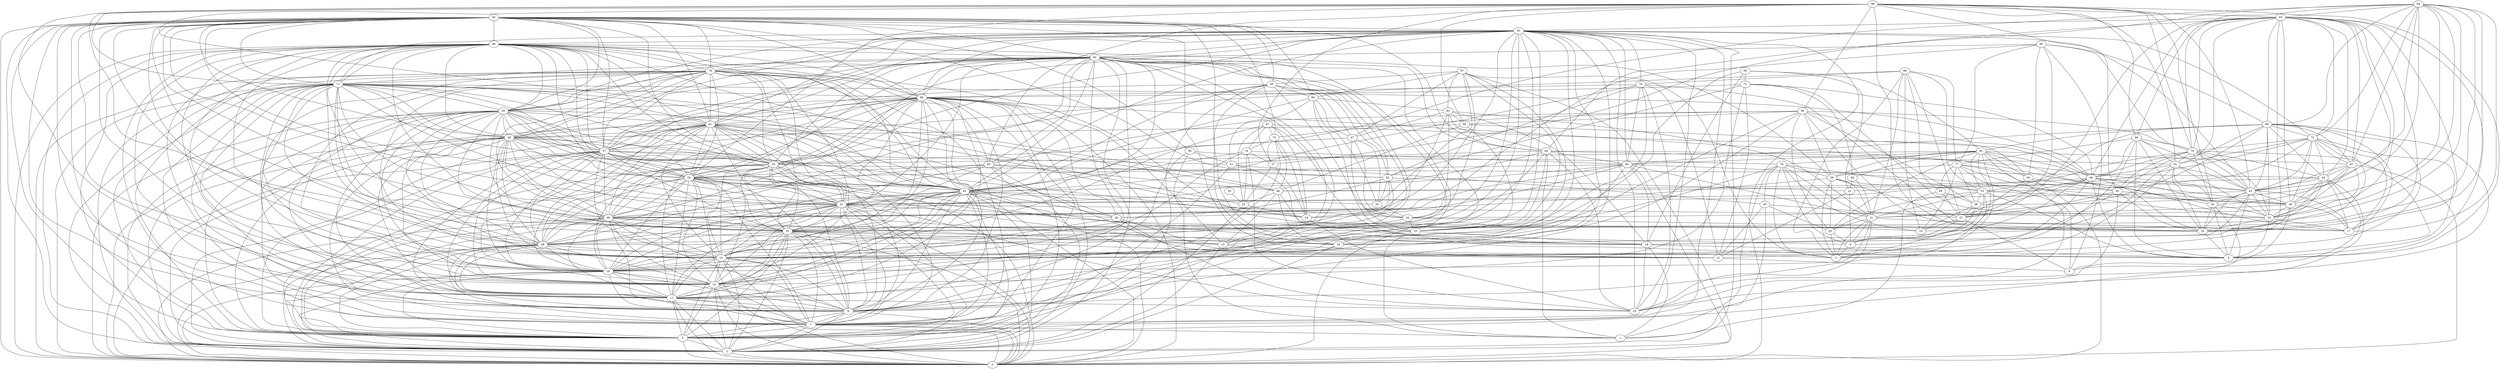digraph "sensornet-topology" {
label = "";
rankdir="BT";"0"->"2" [arrowhead = "both"] 
"0"->"5" [arrowhead = "both"] 
"0"->"7" [arrowhead = "both"] 
"0"->"8" [arrowhead = "both"] 
"0"->"11" [arrowhead = "both"] 
"0"->"15" [arrowhead = "both"] 
"0"->"16" [arrowhead = "both"] 
"0"->"21" [arrowhead = "both"] 
"0"->"28" [arrowhead = "both"] 
"0"->"32" [arrowhead = "both"] 
"0"->"36" [arrowhead = "both"] 
"0"->"41" [arrowhead = "both"] 
"0"->"42" [arrowhead = "both"] 
"0"->"52" [arrowhead = "both"] 
"0"->"55" [arrowhead = "both"] 
"0"->"56" [arrowhead = "both"] 
"0"->"57" [arrowhead = "both"] 
"0"->"58" [arrowhead = "both"] 
"0"->"60" [arrowhead = "both"] 
"0"->"61" [arrowhead = "both"] 
"0"->"65" [arrowhead = "both"] 
"0"->"66" [arrowhead = "both"] 
"0"->"67" [arrowhead = "both"] 
"0"->"71" [arrowhead = "both"] 
"0"->"78" [arrowhead = "both"] 
"0"->"82" [arrowhead = "both"] 
"0"->"86" [arrowhead = "both"] 
"0"->"91" [arrowhead = "both"] 
"0"->"92" [arrowhead = "both"] 
"1"->"7" [arrowhead = "both"] 
"1"->"14" [arrowhead = "both"] 
"1"->"33" [arrowhead = "both"] 
"1"->"40" [arrowhead = "both"] 
"1"->"64" [arrowhead = "both"] 
"1"->"69" [arrowhead = "both"] 
"1"->"79" [arrowhead = "both"] 
"1"->"90" [arrowhead = "both"] 
"2"->"5" [arrowhead = "both"] 
"2"->"7" [arrowhead = "both"] 
"2"->"8" [arrowhead = "both"] 
"2"->"11" [arrowhead = "both"] 
"2"->"13" [arrowhead = "both"] 
"2"->"15" [arrowhead = "both"] 
"2"->"16" [arrowhead = "both"] 
"2"->"18" [arrowhead = "both"] 
"2"->"21" [arrowhead = "both"] 
"2"->"25" [arrowhead = "both"] 
"2"->"28" [arrowhead = "both"] 
"2"->"32" [arrowhead = "both"] 
"2"->"36" [arrowhead = "both"] 
"2"->"41" [arrowhead = "both"] 
"2"->"42" [arrowhead = "both"] 
"2"->"55" [arrowhead = "both"] 
"2"->"57" [arrowhead = "both"] 
"2"->"58" [arrowhead = "both"] 
"2"->"61" [arrowhead = "both"] 
"2"->"63" [arrowhead = "both"] 
"2"->"65" [arrowhead = "both"] 
"2"->"66" [arrowhead = "both"] 
"2"->"71" [arrowhead = "both"] 
"2"->"78" [arrowhead = "both"] 
"2"->"82" [arrowhead = "both"] 
"2"->"86" [arrowhead = "both"] 
"2"->"91" [arrowhead = "both"] 
"2"->"92" [arrowhead = "both"] 
"2"->"97" [arrowhead = "both"] 
"3"->"9" [arrowhead = "both"] 
"3"->"29" [arrowhead = "both"] 
"3"->"31" [arrowhead = "both"] 
"3"->"38" [arrowhead = "both"] 
"3"->"39" [arrowhead = "both"] 
"3"->"59" [arrowhead = "both"] 
"3"->"79" [arrowhead = "both"] 
"3"->"81" [arrowhead = "both"] 
"3"->"88" [arrowhead = "both"] 
"3"->"89" [arrowhead = "both"] 
"3"->"92" [arrowhead = "both"] 
"3"->"97" [arrowhead = "both"] 
"4"->"14" [arrowhead = "both"] 
"4"->"20" [arrowhead = "both"] 
"4"->"23" [arrowhead = "both"] 
"4"->"30" [arrowhead = "both"] 
"4"->"43" [arrowhead = "both"] 
"4"->"48" [arrowhead = "both"] 
"4"->"53" [arrowhead = "both"] 
"4"->"70" [arrowhead = "both"] 
"4"->"71" [arrowhead = "both"] 
"4"->"73" [arrowhead = "both"] 
"4"->"80" [arrowhead = "both"] 
"4"->"87" [arrowhead = "both"] 
"4"->"93" [arrowhead = "both"] 
"4"->"98" [arrowhead = "both"] 
"5"->"7" [arrowhead = "both"] 
"5"->"8" [arrowhead = "both"] 
"5"->"11" [arrowhead = "both"] 
"5"->"15" [arrowhead = "both"] 
"5"->"16" [arrowhead = "both"] 
"5"->"21" [arrowhead = "both"] 
"5"->"28" [arrowhead = "both"] 
"5"->"32" [arrowhead = "both"] 
"5"->"36" [arrowhead = "both"] 
"5"->"41" [arrowhead = "both"] 
"5"->"42" [arrowhead = "both"] 
"5"->"44" [arrowhead = "both"] 
"5"->"52" [arrowhead = "both"] 
"5"->"57" [arrowhead = "both"] 
"5"->"58" [arrowhead = "both"] 
"5"->"61" [arrowhead = "both"] 
"5"->"65" [arrowhead = "both"] 
"5"->"66" [arrowhead = "both"] 
"5"->"71" [arrowhead = "both"] 
"5"->"78" [arrowhead = "both"] 
"5"->"82" [arrowhead = "both"] 
"5"->"85" [arrowhead = "both"] 
"5"->"86" [arrowhead = "both"] 
"5"->"91" [arrowhead = "both"] 
"5"->"92" [arrowhead = "both"] 
"6"->"12" [arrowhead = "both"] 
"6"->"27" [arrowhead = "both"] 
"6"->"44" [arrowhead = "both"] 
"6"->"45" [arrowhead = "both"] 
"6"->"77" [arrowhead = "both"] 
"6"->"95" [arrowhead = "both"] 
"7"->"8" [arrowhead = "both"] 
"7"->"11" [arrowhead = "both"] 
"7"->"15" [arrowhead = "both"] 
"7"->"16" [arrowhead = "both"] 
"7"->"21" [arrowhead = "both"] 
"7"->"28" [arrowhead = "both"] 
"7"->"30" [arrowhead = "both"] 
"7"->"32" [arrowhead = "both"] 
"7"->"36" [arrowhead = "both"] 
"7"->"41" [arrowhead = "both"] 
"7"->"42" [arrowhead = "both"] 
"7"->"51" [arrowhead = "both"] 
"7"->"52" [arrowhead = "both"] 
"7"->"55" [arrowhead = "both"] 
"7"->"58" [arrowhead = "both"] 
"7"->"61" [arrowhead = "both"] 
"7"->"65" [arrowhead = "both"] 
"7"->"66" [arrowhead = "both"] 
"7"->"71" [arrowhead = "both"] 
"7"->"78" [arrowhead = "both"] 
"7"->"82" [arrowhead = "both"] 
"7"->"86" [arrowhead = "both"] 
"7"->"91" [arrowhead = "both"] 
"7"->"92" [arrowhead = "both"] 
"8"->"11" [arrowhead = "both"] 
"8"->"15" [arrowhead = "both"] 
"8"->"16" [arrowhead = "both"] 
"8"->"18" [arrowhead = "both"] 
"8"->"21" [arrowhead = "both"] 
"8"->"28" [arrowhead = "both"] 
"8"->"32" [arrowhead = "both"] 
"8"->"36" [arrowhead = "both"] 
"8"->"41" [arrowhead = "both"] 
"8"->"42" [arrowhead = "both"] 
"8"->"52" [arrowhead = "both"] 
"8"->"53" [arrowhead = "both"] 
"8"->"55" [arrowhead = "both"] 
"8"->"57" [arrowhead = "both"] 
"8"->"61" [arrowhead = "both"] 
"8"->"65" [arrowhead = "both"] 
"8"->"66" [arrowhead = "both"] 
"8"->"71" [arrowhead = "both"] 
"8"->"75" [arrowhead = "both"] 
"8"->"78" [arrowhead = "both"] 
"8"->"82" [arrowhead = "both"] 
"8"->"86" [arrowhead = "both"] 
"8"->"90" [arrowhead = "both"] 
"8"->"91" [arrowhead = "both"] 
"8"->"92" [arrowhead = "both"] 
"9"->"22" [arrowhead = "both"] 
"9"->"27" [arrowhead = "both"] 
"9"->"29" [arrowhead = "both"] 
"9"->"31" [arrowhead = "both"] 
"9"->"45" [arrowhead = "both"] 
"9"->"53" [arrowhead = "both"] 
"9"->"78" [arrowhead = "both"] 
"9"->"79" [arrowhead = "both"] 
"9"->"81" [arrowhead = "both"] 
"10"->"11" [arrowhead = "both"] 
"10"->"14" [arrowhead = "both"] 
"10"->"24" [arrowhead = "both"] 
"10"->"26" [arrowhead = "both"] 
"10"->"31" [arrowhead = "both"] 
"10"->"39" [arrowhead = "both"] 
"10"->"41" [arrowhead = "both"] 
"10"->"64" [arrowhead = "both"] 
"10"->"74" [arrowhead = "both"] 
"10"->"76" [arrowhead = "both"] 
"10"->"81" [arrowhead = "both"] 
"10"->"89" [arrowhead = "both"] 
"10"->"91" [arrowhead = "both"] 
"11"->"15" [arrowhead = "both"] 
"11"->"16" [arrowhead = "both"] 
"11"->"21" [arrowhead = "both"] 
"11"->"28" [arrowhead = "both"] 
"11"->"32" [arrowhead = "both"] 
"11"->"34" [arrowhead = "both"] 
"11"->"36" [arrowhead = "both"] 
"11"->"41" [arrowhead = "both"] 
"11"->"42" [arrowhead = "both"] 
"11"->"52" [arrowhead = "both"] 
"11"->"55" [arrowhead = "both"] 
"11"->"57" [arrowhead = "both"] 
"11"->"58" [arrowhead = "both"] 
"11"->"65" [arrowhead = "both"] 
"11"->"66" [arrowhead = "both"] 
"11"->"71" [arrowhead = "both"] 
"11"->"78" [arrowhead = "both"] 
"11"->"82" [arrowhead = "both"] 
"11"->"86" [arrowhead = "both"] 
"11"->"91" [arrowhead = "both"] 
"11"->"92" [arrowhead = "both"] 
"12"->"13" [arrowhead = "both"] 
"12"->"22" [arrowhead = "both"] 
"12"->"26" [arrowhead = "both"] 
"12"->"32" [arrowhead = "both"] 
"12"->"40" [arrowhead = "both"] 
"12"->"54" [arrowhead = "both"] 
"12"->"63" [arrowhead = "both"] 
"12"->"72" [arrowhead = "both"] 
"12"->"76" [arrowhead = "both"] 
"13"->"32" [arrowhead = "both"] 
"13"->"36" [arrowhead = "both"] 
"13"->"46" [arrowhead = "both"] 
"13"->"52" [arrowhead = "both"] 
"13"->"62" [arrowhead = "both"] 
"13"->"66" [arrowhead = "both"] 
"13"->"82" [arrowhead = "both"] 
"13"->"96" [arrowhead = "both"] 
"14"->"32" [arrowhead = "both"] 
"14"->"33" [arrowhead = "both"] 
"14"->"42" [arrowhead = "both"] 
"14"->"43" [arrowhead = "both"] 
"14"->"51" [arrowhead = "both"] 
"14"->"54" [arrowhead = "both"] 
"14"->"60" [arrowhead = "both"] 
"14"->"83" [arrowhead = "both"] 
"14"->"92" [arrowhead = "both"] 
"14"->"93" [arrowhead = "both"] 
"14"->"99" [arrowhead = "both"] 
"15"->"16" [arrowhead = "both"] 
"15"->"21" [arrowhead = "both"] 
"15"->"28" [arrowhead = "both"] 
"15"->"32" [arrowhead = "both"] 
"15"->"36" [arrowhead = "both"] 
"15"->"41" [arrowhead = "both"] 
"15"->"42" [arrowhead = "both"] 
"15"->"52" [arrowhead = "both"] 
"15"->"55" [arrowhead = "both"] 
"15"->"57" [arrowhead = "both"] 
"15"->"58" [arrowhead = "both"] 
"15"->"61" [arrowhead = "both"] 
"15"->"66" [arrowhead = "both"] 
"15"->"71" [arrowhead = "both"] 
"15"->"72" [arrowhead = "both"] 
"15"->"78" [arrowhead = "both"] 
"15"->"82" [arrowhead = "both"] 
"15"->"86" [arrowhead = "both"] 
"15"->"91" [arrowhead = "both"] 
"15"->"92" [arrowhead = "both"] 
"15"->"98" [arrowhead = "both"] 
"16"->"21" [arrowhead = "both"] 
"16"->"26" [arrowhead = "both"] 
"16"->"28" [arrowhead = "both"] 
"16"->"31" [arrowhead = "both"] 
"16"->"32" [arrowhead = "both"] 
"16"->"36" [arrowhead = "both"] 
"16"->"41" [arrowhead = "both"] 
"16"->"42" [arrowhead = "both"] 
"16"->"52" [arrowhead = "both"] 
"16"->"55" [arrowhead = "both"] 
"16"->"57" [arrowhead = "both"] 
"16"->"58" [arrowhead = "both"] 
"16"->"61" [arrowhead = "both"] 
"16"->"63" [arrowhead = "both"] 
"16"->"65" [arrowhead = "both"] 
"16"->"71" [arrowhead = "both"] 
"16"->"74" [arrowhead = "both"] 
"16"->"78" [arrowhead = "both"] 
"16"->"82" [arrowhead = "both"] 
"16"->"86" [arrowhead = "both"] 
"16"->"91" [arrowhead = "both"] 
"16"->"92" [arrowhead = "both"] 
"17"->"23" [arrowhead = "both"] 
"17"->"31" [arrowhead = "both"] 
"17"->"39" [arrowhead = "both"] 
"17"->"43" [arrowhead = "both"] 
"17"->"44" [arrowhead = "both"] 
"17"->"52" [arrowhead = "both"] 
"17"->"73" [arrowhead = "both"] 
"17"->"76" [arrowhead = "both"] 
"17"->"81" [arrowhead = "both"] 
"17"->"89" [arrowhead = "both"] 
"17"->"93" [arrowhead = "both"] 
"17"->"94" [arrowhead = "both"] 
"18"->"33" [arrowhead = "both"] 
"18"->"46" [arrowhead = "both"] 
"18"->"48" [arrowhead = "both"] 
"18"->"58" [arrowhead = "both"] 
"18"->"60" [arrowhead = "both"] 
"18"->"85" [arrowhead = "both"] 
"18"->"96" [arrowhead = "both"] 
"18"->"98" [arrowhead = "both"] 
"19"->"27" [arrowhead = "both"] 
"19"->"38" [arrowhead = "both"] 
"19"->"77" [arrowhead = "both"] 
"19"->"79" [arrowhead = "both"] 
"19"->"86" [arrowhead = "both"] 
"19"->"88" [arrowhead = "both"] 
"19"->"94" [arrowhead = "both"] 
"20"->"23" [arrowhead = "both"] 
"20"->"30" [arrowhead = "both"] 
"20"->"34" [arrowhead = "both"] 
"20"->"43" [arrowhead = "both"] 
"20"->"44" [arrowhead = "both"] 
"20"->"45" [arrowhead = "both"] 
"20"->"46" [arrowhead = "both"] 
"20"->"48" [arrowhead = "both"] 
"20"->"54" [arrowhead = "both"] 
"20"->"73" [arrowhead = "both"] 
"20"->"80" [arrowhead = "both"] 
"20"->"93" [arrowhead = "both"] 
"20"->"94" [arrowhead = "both"] 
"20"->"96" [arrowhead = "both"] 
"20"->"98" [arrowhead = "both"] 
"21"->"28" [arrowhead = "both"] 
"21"->"32" [arrowhead = "both"] 
"21"->"36" [arrowhead = "both"] 
"21"->"41" [arrowhead = "both"] 
"21"->"42" [arrowhead = "both"] 
"21"->"48" [arrowhead = "both"] 
"21"->"52" [arrowhead = "both"] 
"21"->"55" [arrowhead = "both"] 
"21"->"57" [arrowhead = "both"] 
"21"->"58" [arrowhead = "both"] 
"21"->"61" [arrowhead = "both"] 
"21"->"65" [arrowhead = "both"] 
"21"->"66" [arrowhead = "both"] 
"21"->"78" [arrowhead = "both"] 
"21"->"80" [arrowhead = "both"] 
"21"->"82" [arrowhead = "both"] 
"21"->"86" [arrowhead = "both"] 
"21"->"87" [arrowhead = "both"] 
"21"->"91" [arrowhead = "both"] 
"21"->"92" [arrowhead = "both"] 
"21"->"97" [arrowhead = "both"] 
"22"->"44" [arrowhead = "both"] 
"22"->"49" [arrowhead = "both"] 
"22"->"62" [arrowhead = "both"] 
"22"->"99" [arrowhead = "both"] 
"23"->"30" [arrowhead = "both"] 
"23"->"39" [arrowhead = "both"] 
"23"->"41" [arrowhead = "both"] 
"23"->"43" [arrowhead = "both"] 
"23"->"44" [arrowhead = "both"] 
"23"->"54" [arrowhead = "both"] 
"23"->"67" [arrowhead = "both"] 
"23"->"70" [arrowhead = "both"] 
"23"->"72" [arrowhead = "both"] 
"23"->"77" [arrowhead = "both"] 
"23"->"89" [arrowhead = "both"] 
"23"->"93" [arrowhead = "both"] 
"23"->"94" [arrowhead = "both"] 
"24"->"25" [arrowhead = "both"] 
"24"->"37" [arrowhead = "both"] 
"24"->"57" [arrowhead = "both"] 
"24"->"60" [arrowhead = "both"] 
"24"->"61" [arrowhead = "both"] 
"24"->"75" [arrowhead = "both"] 
"24"->"83" [arrowhead = "both"] 
"24"->"87" [arrowhead = "both"] 
"25"->"37" [arrowhead = "both"] 
"25"->"46" [arrowhead = "both"] 
"25"->"50" [arrowhead = "both"] 
"25"->"74" [arrowhead = "both"] 
"25"->"86" [arrowhead = "both"] 
"25"->"87" [arrowhead = "both"] 
"26"->"41" [arrowhead = "both"] 
"26"->"42" [arrowhead = "both"] 
"26"->"60" [arrowhead = "both"] 
"26"->"61" [arrowhead = "both"] 
"26"->"62" [arrowhead = "both"] 
"26"->"66" [arrowhead = "both"] 
"27"->"38" [arrowhead = "both"] 
"27"->"40" [arrowhead = "both"] 
"27"->"45" [arrowhead = "both"] 
"27"->"56" [arrowhead = "both"] 
"27"->"59" [arrowhead = "both"] 
"27"->"69" [arrowhead = "both"] 
"27"->"88" [arrowhead = "both"] 
"27"->"93" [arrowhead = "both"] 
"27"->"95" [arrowhead = "both"] 
"28"->"32" [arrowhead = "both"] 
"28"->"36" [arrowhead = "both"] 
"28"->"41" [arrowhead = "both"] 
"28"->"42" [arrowhead = "both"] 
"28"->"52" [arrowhead = "both"] 
"28"->"55" [arrowhead = "both"] 
"28"->"57" [arrowhead = "both"] 
"28"->"58" [arrowhead = "both"] 
"28"->"61" [arrowhead = "both"] 
"28"->"65" [arrowhead = "both"] 
"28"->"66" [arrowhead = "both"] 
"28"->"71" [arrowhead = "both"] 
"28"->"79" [arrowhead = "both"] 
"28"->"82" [arrowhead = "both"] 
"28"->"86" [arrowhead = "both"] 
"28"->"91" [arrowhead = "both"] 
"28"->"92" [arrowhead = "both"] 
"29"->"31" [arrowhead = "both"] 
"29"->"40" [arrowhead = "both"] 
"29"->"53" [arrowhead = "both"] 
"29"->"59" [arrowhead = "both"] 
"29"->"81" [arrowhead = "both"] 
"29"->"96" [arrowhead = "both"] 
"30"->"43" [arrowhead = "both"] 
"30"->"48" [arrowhead = "both"] 
"30"->"54" [arrowhead = "both"] 
"30"->"66" [arrowhead = "both"] 
"30"->"70" [arrowhead = "both"] 
"30"->"93" [arrowhead = "both"] 
"30"->"98" [arrowhead = "both"] 
"31"->"39" [arrowhead = "both"] 
"31"->"49" [arrowhead = "both"] 
"31"->"53" [arrowhead = "both"] 
"31"->"59" [arrowhead = "both"] 
"31"->"60" [arrowhead = "both"] 
"31"->"67" [arrowhead = "both"] 
"31"->"79" [arrowhead = "both"] 
"31"->"83" [arrowhead = "both"] 
"31"->"88" [arrowhead = "both"] 
"31"->"89" [arrowhead = "both"] 
"32"->"36" [arrowhead = "both"] 
"32"->"41" [arrowhead = "both"] 
"32"->"42" [arrowhead = "both"] 
"32"->"52" [arrowhead = "both"] 
"32"->"55" [arrowhead = "both"] 
"32"->"57" [arrowhead = "both"] 
"32"->"58" [arrowhead = "both"] 
"32"->"61" [arrowhead = "both"] 
"32"->"62" [arrowhead = "both"] 
"32"->"63" [arrowhead = "both"] 
"32"->"64" [arrowhead = "both"] 
"32"->"65" [arrowhead = "both"] 
"32"->"66" [arrowhead = "both"] 
"32"->"71" [arrowhead = "both"] 
"32"->"78" [arrowhead = "both"] 
"32"->"86" [arrowhead = "both"] 
"32"->"91" [arrowhead = "both"] 
"32"->"92" [arrowhead = "both"] 
"32"->"94" [arrowhead = "both"] 
"33"->"34" [arrowhead = "both"] 
"33"->"47" [arrowhead = "both"] 
"33"->"64" [arrowhead = "both"] 
"33"->"65" [arrowhead = "both"] 
"33"->"68" [arrowhead = "both"] 
"33"->"76" [arrowhead = "both"] 
"33"->"84" [arrowhead = "both"] 
"33"->"97" [arrowhead = "both"] 
"33"->"99" [arrowhead = "both"] 
"34"->"35" [arrowhead = "both"] 
"34"->"42" [arrowhead = "both"] 
"34"->"47" [arrowhead = "both"] 
"34"->"48" [arrowhead = "both"] 
"34"->"83" [arrowhead = "both"] 
"34"->"85" [arrowhead = "both"] 
"34"->"97" [arrowhead = "both"] 
"35"->"42" [arrowhead = "both"] 
"35"->"47" [arrowhead = "both"] 
"35"->"62" [arrowhead = "both"] 
"35"->"84" [arrowhead = "both"] 
"35"->"97" [arrowhead = "both"] 
"36"->"41" [arrowhead = "both"] 
"36"->"42" [arrowhead = "both"] 
"36"->"52" [arrowhead = "both"] 
"36"->"55" [arrowhead = "both"] 
"36"->"57" [arrowhead = "both"] 
"36"->"58" [arrowhead = "both"] 
"36"->"59" [arrowhead = "both"] 
"36"->"61" [arrowhead = "both"] 
"36"->"63" [arrowhead = "both"] 
"36"->"65" [arrowhead = "both"] 
"36"->"66" [arrowhead = "both"] 
"36"->"71" [arrowhead = "both"] 
"36"->"78" [arrowhead = "both"] 
"36"->"82" [arrowhead = "both"] 
"36"->"91" [arrowhead = "both"] 
"36"->"92" [arrowhead = "both"] 
"36"->"95" [arrowhead = "both"] 
"37"->"74" [arrowhead = "both"] 
"37"->"75" [arrowhead = "both"] 
"37"->"94" [arrowhead = "both"] 
"37"->"98" [arrowhead = "both"] 
"38"->"48" [arrowhead = "both"] 
"38"->"53" [arrowhead = "both"] 
"38"->"69" [arrowhead = "both"] 
"38"->"77" [arrowhead = "both"] 
"38"->"94" [arrowhead = "both"] 
"38"->"96" [arrowhead = "both"] 
"39"->"43" [arrowhead = "both"] 
"39"->"44" [arrowhead = "both"] 
"39"->"45" [arrowhead = "both"] 
"39"->"53" [arrowhead = "both"] 
"39"->"60" [arrowhead = "both"] 
"39"->"67" [arrowhead = "both"] 
"39"->"73" [arrowhead = "both"] 
"39"->"81" [arrowhead = "both"] 
"39"->"93" [arrowhead = "both"] 
"39"->"94" [arrowhead = "both"] 
"40"->"51" [arrowhead = "both"] 
"40"->"79" [arrowhead = "both"] 
"41"->"42" [arrowhead = "both"] 
"41"->"43" [arrowhead = "both"] 
"41"->"52" [arrowhead = "both"] 
"41"->"55" [arrowhead = "both"] 
"41"->"57" [arrowhead = "both"] 
"41"->"58" [arrowhead = "both"] 
"41"->"60" [arrowhead = "both"] 
"41"->"61" [arrowhead = "both"] 
"41"->"65" [arrowhead = "both"] 
"41"->"66" [arrowhead = "both"] 
"41"->"71" [arrowhead = "both"] 
"41"->"73" [arrowhead = "both"] 
"41"->"76" [arrowhead = "both"] 
"41"->"78" [arrowhead = "both"] 
"41"->"82" [arrowhead = "both"] 
"41"->"86" [arrowhead = "both"] 
"41"->"92" [arrowhead = "both"] 
"42"->"47" [arrowhead = "both"] 
"42"->"52" [arrowhead = "both"] 
"42"->"55" [arrowhead = "both"] 
"42"->"57" [arrowhead = "both"] 
"42"->"58" [arrowhead = "both"] 
"42"->"61" [arrowhead = "both"] 
"42"->"64" [arrowhead = "both"] 
"42"->"65" [arrowhead = "both"] 
"42"->"66" [arrowhead = "both"] 
"42"->"71" [arrowhead = "both"] 
"42"->"74" [arrowhead = "both"] 
"42"->"78" [arrowhead = "both"] 
"42"->"82" [arrowhead = "both"] 
"42"->"84" [arrowhead = "both"] 
"42"->"85" [arrowhead = "both"] 
"42"->"86" [arrowhead = "both"] 
"42"->"91" [arrowhead = "both"] 
"43"->"44" [arrowhead = "both"] 
"43"->"48" [arrowhead = "both"] 
"43"->"54" [arrowhead = "both"] 
"43"->"64" [arrowhead = "both"] 
"43"->"67" [arrowhead = "both"] 
"43"->"70" [arrowhead = "both"] 
"43"->"73" [arrowhead = "both"] 
"43"->"80" [arrowhead = "both"] 
"43"->"89" [arrowhead = "both"] 
"43"->"91" [arrowhead = "both"] 
"43"->"94" [arrowhead = "both"] 
"43"->"98" [arrowhead = "both"] 
"44"->"55" [arrowhead = "both"] 
"44"->"67" [arrowhead = "both"] 
"44"->"70" [arrowhead = "both"] 
"44"->"73" [arrowhead = "both"] 
"44"->"89" [arrowhead = "both"] 
"44"->"93" [arrowhead = "both"] 
"45"->"56" [arrowhead = "both"] 
"45"->"70" [arrowhead = "both"] 
"45"->"77" [arrowhead = "both"] 
"45"->"89" [arrowhead = "both"] 
"45"->"98" [arrowhead = "both"] 
"46"->"48" [arrowhead = "both"] 
"46"->"61" [arrowhead = "both"] 
"46"->"63" [arrowhead = "both"] 
"46"->"68" [arrowhead = "both"] 
"46"->"70" [arrowhead = "both"] 
"46"->"75" [arrowhead = "both"] 
"46"->"98" [arrowhead = "both"] 
"47"->"83" [arrowhead = "both"] 
"47"->"84" [arrowhead = "both"] 
"47"->"85" [arrowhead = "both"] 
"47"->"97" [arrowhead = "both"] 
"48"->"54" [arrowhead = "both"] 
"48"->"68" [arrowhead = "both"] 
"48"->"70" [arrowhead = "both"] 
"48"->"71" [arrowhead = "both"] 
"48"->"72" [arrowhead = "both"] 
"48"->"80" [arrowhead = "both"] 
"48"->"93" [arrowhead = "both"] 
"48"->"96" [arrowhead = "both"] 
"49"->"72" [arrowhead = "both"] 
"49"->"81" [arrowhead = "both"] 
"51"->"57" [arrowhead = "both"] 
"51"->"64" [arrowhead = "both"] 
"51"->"84" [arrowhead = "both"] 
"51"->"90" [arrowhead = "both"] 
"52"->"55" [arrowhead = "both"] 
"52"->"57" [arrowhead = "both"] 
"52"->"58" [arrowhead = "both"] 
"52"->"60" [arrowhead = "both"] 
"52"->"61" [arrowhead = "both"] 
"52"->"63" [arrowhead = "both"] 
"52"->"65" [arrowhead = "both"] 
"52"->"66" [arrowhead = "both"] 
"52"->"71" [arrowhead = "both"] 
"52"->"78" [arrowhead = "both"] 
"52"->"82" [arrowhead = "both"] 
"52"->"86" [arrowhead = "both"] 
"52"->"91" [arrowhead = "both"] 
"52"->"92" [arrowhead = "both"] 
"52"->"98" [arrowhead = "both"] 
"53"->"59" [arrowhead = "both"] 
"53"->"73" [arrowhead = "both"] 
"53"->"79" [arrowhead = "both"] 
"53"->"81" [arrowhead = "both"] 
"53"->"88" [arrowhead = "both"] 
"53"->"89" [arrowhead = "both"] 
"54"->"64" [arrowhead = "both"] 
"54"->"70" [arrowhead = "both"] 
"54"->"73" [arrowhead = "both"] 
"54"->"80" [arrowhead = "both"] 
"54"->"93" [arrowhead = "both"] 
"54"->"98" [arrowhead = "both"] 
"55"->"57" [arrowhead = "both"] 
"55"->"58" [arrowhead = "both"] 
"55"->"61" [arrowhead = "both"] 
"55"->"65" [arrowhead = "both"] 
"55"->"66" [arrowhead = "both"] 
"55"->"71" [arrowhead = "both"] 
"55"->"78" [arrowhead = "both"] 
"55"->"81" [arrowhead = "both"] 
"55"->"82" [arrowhead = "both"] 
"55"->"85" [arrowhead = "both"] 
"55"->"86" [arrowhead = "both"] 
"55"->"91" [arrowhead = "both"] 
"55"->"92" [arrowhead = "both"] 
"55"->"94" [arrowhead = "both"] 
"56"->"77" [arrowhead = "both"] 
"56"->"81" [arrowhead = "both"] 
"56"->"87" [arrowhead = "both"] 
"56"->"95" [arrowhead = "both"] 
"57"->"58" [arrowhead = "both"] 
"57"->"61" [arrowhead = "both"] 
"57"->"65" [arrowhead = "both"] 
"57"->"66" [arrowhead = "both"] 
"57"->"71" [arrowhead = "both"] 
"57"->"78" [arrowhead = "both"] 
"57"->"82" [arrowhead = "both"] 
"57"->"85" [arrowhead = "both"] 
"57"->"86" [arrowhead = "both"] 
"57"->"88" [arrowhead = "both"] 
"57"->"91" [arrowhead = "both"] 
"57"->"92" [arrowhead = "both"] 
"58"->"61" [arrowhead = "both"] 
"58"->"65" [arrowhead = "both"] 
"58"->"66" [arrowhead = "both"] 
"58"->"68" [arrowhead = "both"] 
"58"->"71" [arrowhead = "both"] 
"58"->"78" [arrowhead = "both"] 
"58"->"82" [arrowhead = "both"] 
"58"->"86" [arrowhead = "both"] 
"58"->"91" [arrowhead = "both"] 
"58"->"92" [arrowhead = "both"] 
"59"->"77" [arrowhead = "both"] 
"59"->"79" [arrowhead = "both"] 
"59"->"81" [arrowhead = "both"] 
"59"->"86" [arrowhead = "both"] 
"59"->"96" [arrowhead = "both"] 
"60"->"64" [arrowhead = "both"] 
"60"->"74" [arrowhead = "both"] 
"60"->"76" [arrowhead = "both"] 
"60"->"81" [arrowhead = "both"] 
"60"->"89" [arrowhead = "both"] 
"60"->"91" [arrowhead = "both"] 
"61"->"65" [arrowhead = "both"] 
"61"->"66" [arrowhead = "both"] 
"61"->"71" [arrowhead = "both"] 
"61"->"78" [arrowhead = "both"] 
"61"->"82" [arrowhead = "both"] 
"61"->"86" [arrowhead = "both"] 
"61"->"91" [arrowhead = "both"] 
"61"->"92" [arrowhead = "both"] 
"62"->"63" [arrowhead = "both"] 
"62"->"72" [arrowhead = "both"] 
"62"->"76" [arrowhead = "both"] 
"62"->"82" [arrowhead = "both"] 
"62"->"85" [arrowhead = "both"] 
"62"->"92" [arrowhead = "both"] 
"63"->"82" [arrowhead = "both"] 
"63"->"86" [arrowhead = "both"] 
"63"->"96" [arrowhead = "both"] 
"63"->"98" [arrowhead = "both"] 
"64"->"82" [arrowhead = "both"] 
"64"->"83" [arrowhead = "both"] 
"64"->"92" [arrowhead = "both"] 
"64"->"93" [arrowhead = "both"] 
"65"->"66" [arrowhead = "both"] 
"65"->"71" [arrowhead = "both"] 
"65"->"78" [arrowhead = "both"] 
"65"->"82" [arrowhead = "both"] 
"65"->"86" [arrowhead = "both"] 
"65"->"91" [arrowhead = "both"] 
"65"->"92" [arrowhead = "both"] 
"66"->"71" [arrowhead = "both"] 
"66"->"72" [arrowhead = "both"] 
"66"->"76" [arrowhead = "both"] 
"66"->"78" [arrowhead = "both"] 
"66"->"82" [arrowhead = "both"] 
"66"->"86" [arrowhead = "both"] 
"66"->"91" [arrowhead = "both"] 
"66"->"92" [arrowhead = "both"] 
"67"->"73" [arrowhead = "both"] 
"67"->"81" [arrowhead = "both"] 
"67"->"89" [arrowhead = "both"] 
"67"->"93" [arrowhead = "both"] 
"67"->"94" [arrowhead = "both"] 
"68"->"83" [arrowhead = "both"] 
"68"->"96" [arrowhead = "both"] 
"68"->"98" [arrowhead = "both"] 
"69"->"77" [arrowhead = "both"] 
"69"->"88" [arrowhead = "both"] 
"70"->"73" [arrowhead = "both"] 
"70"->"80" [arrowhead = "both"] 
"70"->"93" [arrowhead = "both"] 
"70"->"94" [arrowhead = "both"] 
"70"->"95" [arrowhead = "both"] 
"70"->"96" [arrowhead = "both"] 
"70"->"98" [arrowhead = "both"] 
"71"->"78" [arrowhead = "both"] 
"71"->"82" [arrowhead = "both"] 
"71"->"86" [arrowhead = "both"] 
"71"->"91" [arrowhead = "both"] 
"71"->"92" [arrowhead = "both"] 
"71"->"98" [arrowhead = "both"] 
"72"->"99" [arrowhead = "both"] 
"73"->"89" [arrowhead = "both"] 
"73"->"91" [arrowhead = "both"] 
"73"->"93" [arrowhead = "both"] 
"73"->"94" [arrowhead = "both"] 
"74"->"75" [arrowhead = "both"] 
"74"->"87" [arrowhead = "both"] 
"75"->"87" [arrowhead = "both"] 
"75"->"92" [arrowhead = "both"] 
"75"->"96" [arrowhead = "both"] 
"76"->"88" [arrowhead = "both"] 
"76"->"91" [arrowhead = "both"] 
"77"->"80" [arrowhead = "both"] 
"77"->"88" [arrowhead = "both"] 
"77"->"95" [arrowhead = "both"] 
"78"->"82" [arrowhead = "both"] 
"78"->"86" [arrowhead = "both"] 
"78"->"91" [arrowhead = "both"] 
"78"->"92" [arrowhead = "both"] 
"79"->"81" [arrowhead = "both"] 
"79"->"90" [arrowhead = "both"] 
"80"->"93" [arrowhead = "both"] 
"80"->"98" [arrowhead = "both"] 
"81"->"89" [arrowhead = "both"] 
"81"->"99" [arrowhead = "both"] 
"82"->"86" [arrowhead = "both"] 
"82"->"91" [arrowhead = "both"] 
"82"->"92" [arrowhead = "both"] 
"82"->"95" [arrowhead = "both"] 
"83"->"84" [arrowhead = "both"] 
"83"->"97" [arrowhead = "both"] 
"84"->"85" [arrowhead = "both"] 
"84"->"92" [arrowhead = "both"] 
"84"->"97" [arrowhead = "both"] 
"85"->"92" [arrowhead = "both"] 
"85"->"97" [arrowhead = "both"] 
"86"->"91" [arrowhead = "both"] 
"86"->"92" [arrowhead = "both"] 
"89"->"93" [arrowhead = "both"] 
"89"->"94" [arrowhead = "both"] 
"89"->"95" [arrowhead = "both"] 
"90"->"92" [arrowhead = "both"] 
"91"->"92" [arrowhead = "both"] 
"91"->"93" [arrowhead = "both"] 
"93"->"94" [arrowhead = "both"] 
"93"->"98" [arrowhead = "both"] 
"96"->"98" [arrowhead = "both"] 
}
